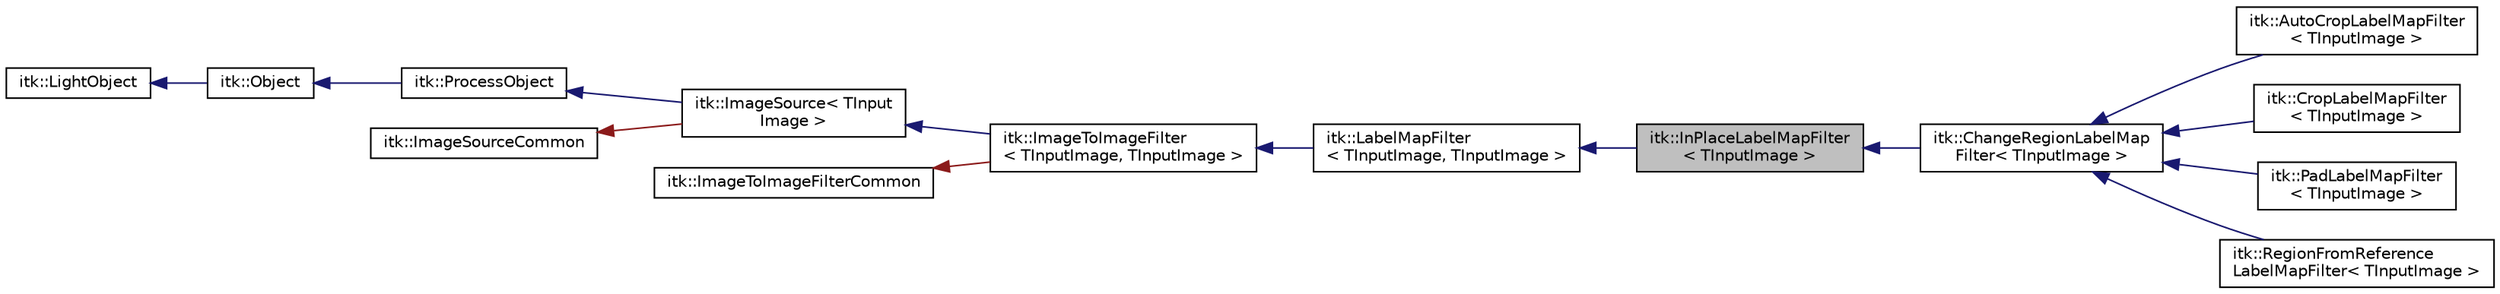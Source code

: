 digraph "itk::InPlaceLabelMapFilter&lt; TInputImage &gt;"
{
 // LATEX_PDF_SIZE
  edge [fontname="Helvetica",fontsize="10",labelfontname="Helvetica",labelfontsize="10"];
  node [fontname="Helvetica",fontsize="10",shape=record];
  rankdir="LR";
  Node1 [label="itk::InPlaceLabelMapFilter\l\< TInputImage \>",height=0.2,width=0.4,color="black", fillcolor="grey75", style="filled", fontcolor="black",tooltip="Base class for filters that takes an image as input and overwrites that image as the output."];
  Node2 -> Node1 [dir="back",color="midnightblue",fontsize="10",style="solid",fontname="Helvetica"];
  Node2 [label="itk::LabelMapFilter\l\< TInputImage, TInputImage \>",height=0.2,width=0.4,color="black", fillcolor="white", style="filled",URL="$classitk_1_1LabelMapFilter.html",tooltip=" "];
  Node3 -> Node2 [dir="back",color="midnightblue",fontsize="10",style="solid",fontname="Helvetica"];
  Node3 [label="itk::ImageToImageFilter\l\< TInputImage, TInputImage \>",height=0.2,width=0.4,color="black", fillcolor="white", style="filled",URL="$classitk_1_1ImageToImageFilter.html",tooltip=" "];
  Node4 -> Node3 [dir="back",color="midnightblue",fontsize="10",style="solid",fontname="Helvetica"];
  Node4 [label="itk::ImageSource\< TInput\lImage \>",height=0.2,width=0.4,color="black", fillcolor="white", style="filled",URL="$classitk_1_1ImageSource.html",tooltip=" "];
  Node5 -> Node4 [dir="back",color="midnightblue",fontsize="10",style="solid",fontname="Helvetica"];
  Node5 [label="itk::ProcessObject",height=0.2,width=0.4,color="black", fillcolor="white", style="filled",URL="$classitk_1_1ProcessObject.html",tooltip="The base class for all process objects (source, filters, mappers) in the Insight data processing pipe..."];
  Node6 -> Node5 [dir="back",color="midnightblue",fontsize="10",style="solid",fontname="Helvetica"];
  Node6 [label="itk::Object",height=0.2,width=0.4,color="black", fillcolor="white", style="filled",URL="$classitk_1_1Object.html",tooltip="Base class for most ITK classes."];
  Node7 -> Node6 [dir="back",color="midnightblue",fontsize="10",style="solid",fontname="Helvetica"];
  Node7 [label="itk::LightObject",height=0.2,width=0.4,color="black", fillcolor="white", style="filled",URL="$classitk_1_1LightObject.html",tooltip="Light weight base class for most itk classes."];
  Node8 -> Node4 [dir="back",color="firebrick4",fontsize="10",style="solid",fontname="Helvetica"];
  Node8 [label="itk::ImageSourceCommon",height=0.2,width=0.4,color="black", fillcolor="white", style="filled",URL="$structitk_1_1ImageSourceCommon.html",tooltip="Secondary base class of ImageSource common between templates."];
  Node9 -> Node3 [dir="back",color="firebrick4",fontsize="10",style="solid",fontname="Helvetica"];
  Node9 [label="itk::ImageToImageFilterCommon",height=0.2,width=0.4,color="black", fillcolor="white", style="filled",URL="$classitk_1_1ImageToImageFilterCommon.html",tooltip="Secondary base class of ImageToImageFilter common between templates."];
  Node1 -> Node10 [dir="back",color="midnightblue",fontsize="10",style="solid",fontname="Helvetica"];
  Node10 [label="itk::ChangeRegionLabelMap\lFilter\< TInputImage \>",height=0.2,width=0.4,color="black", fillcolor="white", style="filled",URL="$classitk_1_1ChangeRegionLabelMapFilter.html",tooltip="Change the region of a label map."];
  Node10 -> Node11 [dir="back",color="midnightblue",fontsize="10",style="solid",fontname="Helvetica"];
  Node11 [label="itk::AutoCropLabelMapFilter\l\< TInputImage \>",height=0.2,width=0.4,color="black", fillcolor="white", style="filled",URL="$classitk_1_1AutoCropLabelMapFilter.html",tooltip="Crop a LabelMap image to fit exactly the objects in the LabelMap."];
  Node10 -> Node12 [dir="back",color="midnightblue",fontsize="10",style="solid",fontname="Helvetica"];
  Node12 [label="itk::CropLabelMapFilter\l\< TInputImage \>",height=0.2,width=0.4,color="black", fillcolor="white", style="filled",URL="$classitk_1_1CropLabelMapFilter.html",tooltip="Crop a LabelMap image."];
  Node10 -> Node13 [dir="back",color="midnightblue",fontsize="10",style="solid",fontname="Helvetica"];
  Node13 [label="itk::PadLabelMapFilter\l\< TInputImage \>",height=0.2,width=0.4,color="black", fillcolor="white", style="filled",URL="$classitk_1_1PadLabelMapFilter.html",tooltip="Pad a LabelMap image."];
  Node10 -> Node14 [dir="back",color="midnightblue",fontsize="10",style="solid",fontname="Helvetica"];
  Node14 [label="itk::RegionFromReference\lLabelMapFilter\< TInputImage \>",height=0.2,width=0.4,color="black", fillcolor="white", style="filled",URL="$classitk_1_1RegionFromReferenceLabelMapFilter.html",tooltip="Set the region from a reference image."];
}
